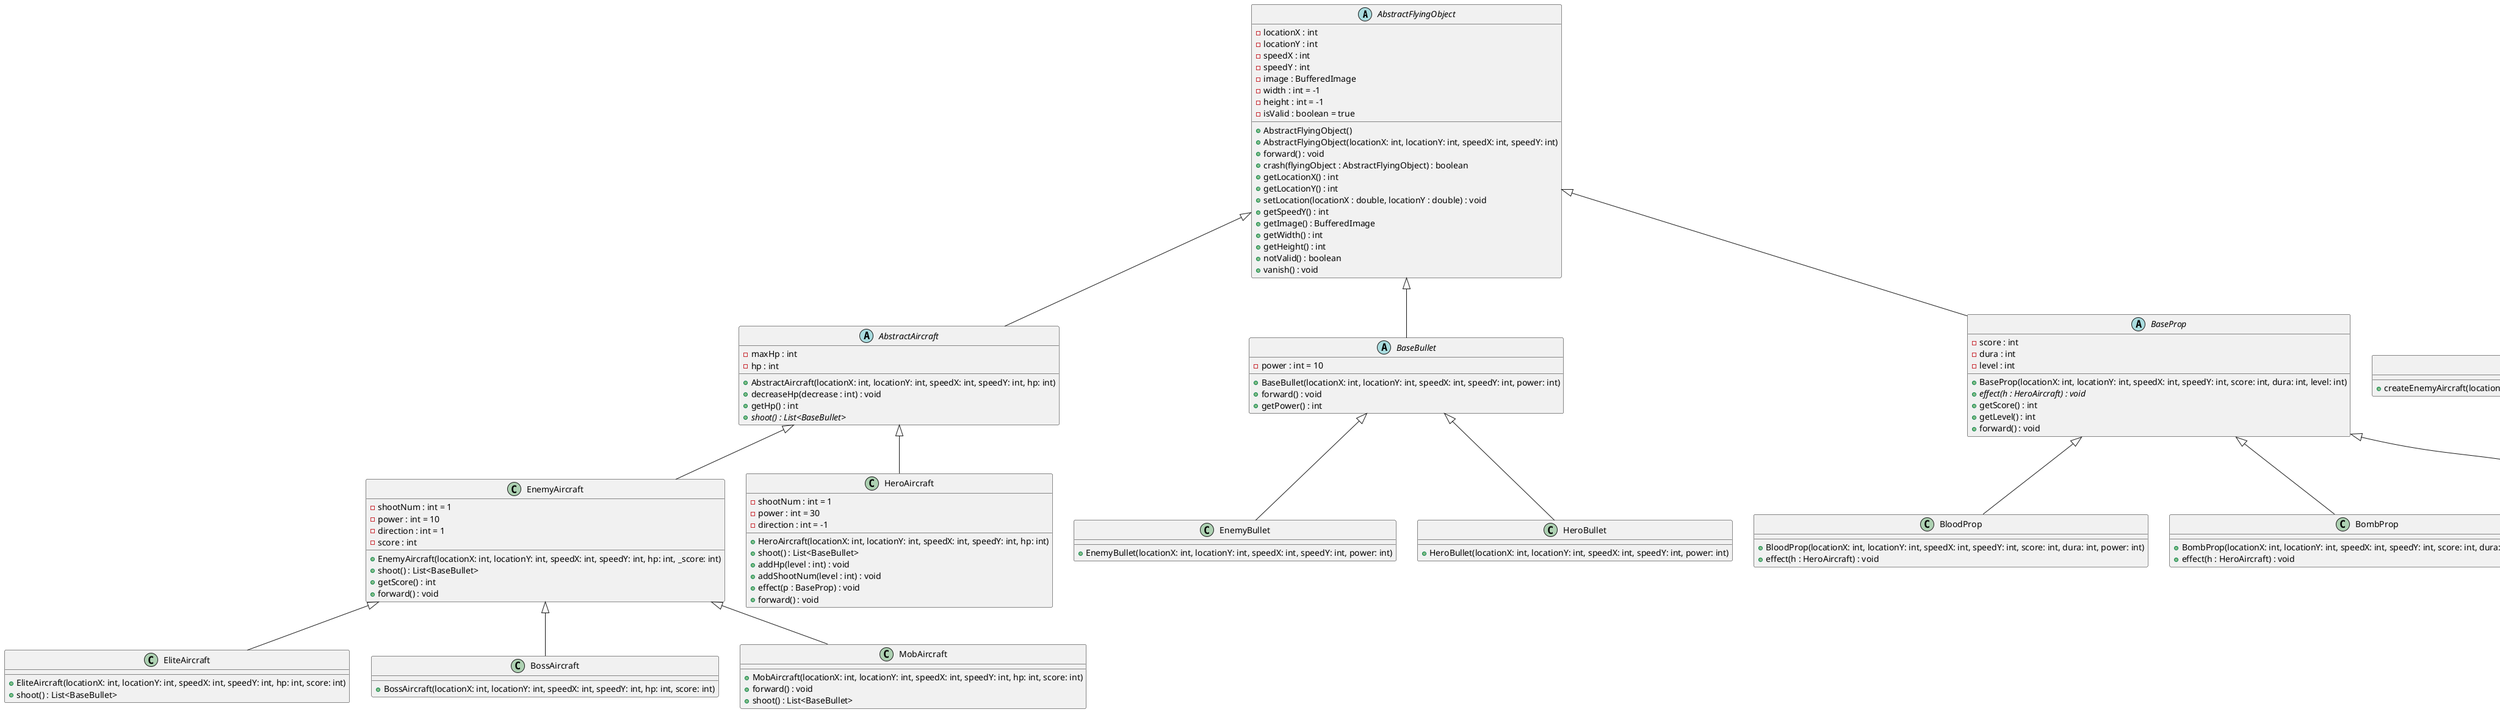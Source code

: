 @startuml
abstract class AbstractFlyingObject {
    - locationX : int
    - locationY : int
    - speedX : int
    - speedY : int
    - image : BufferedImage
    - width : int = -1
    - height : int = -1
    - isValid : boolean = true

    + AbstractFlyingObject()
    + AbstractFlyingObject(locationX: int, locationY: int, speedX: int, speedY: int)
    + forward() : void
    + crash(flyingObject : AbstractFlyingObject) : boolean
    + getLocationX() : int
    + getLocationY() : int
    + setLocation(locationX : double, locationY : double) : void
    + getSpeedY() : int
    + getImage() : BufferedImage
    + getWidth() : int
    + getHeight() : int
    + notValid() : boolean
    + vanish() : void
}

abstract class AbstractAircraft extends AbstractFlyingObject {
    - maxHp : int
    - hp : int

    + AbstractAircraft(locationX: int, locationY: int, speedX: int, speedY: int, hp: int)
    + decreaseHp(decrease : int) : void
    + getHp() : int
    {abstract} + shoot() : List<BaseBullet>
}

class EnemyAircraft extends AbstractAircraft {
    - shootNum : int = 1
    - power : int = 10
    - direction : int = 1
    - score : int

    + EnemyAircraft(locationX: int, locationY: int, speedX: int, speedY: int, hp: int, _score: int)
    + shoot() : List<BaseBullet>
    + getScore() : int
    + forward() : void
}

class HeroAircraft extends AbstractAircraft {
    - shootNum : int = 1
    - power : int = 30
    - direction : int = -1

    + HeroAircraft(locationX: int, locationY: int, speedX: int, speedY: int, hp: int)
    + shoot() : List<BaseBullet>
    + addHp(level : int) : void
    + addShootNum(level : int) : void
    + effect(p : BaseProp) : void
    + forward() : void
}

class EliteAircraft extends EnemyAircraft {
    + EliteAircraft(locationX: int, locationY: int, speedX: int, speedY: int, hp: int, score: int)
    + shoot() : List<BaseBullet>
}

class BossAircraft extends EnemyAircraft {
    + BossAircraft(locationX: int, locationY: int, speedX: int, speedY: int, hp: int, score: int)
}

class MobAircraft extends EnemyAircraft {
    + MobAircraft(locationX: int, locationY: int, speedX: int, speedY: int, hp: int, score: int)
    + forward() : void
    + shoot() : List<BaseBullet>
}

abstract class BaseBullet extends AbstractFlyingObject {
    - power : int = 10

    + BaseBullet(locationX: int, locationY: int, speedX: int, speedY: int, power: int)
    + forward() : void
    + getPower() : int
}

class EnemyBullet extends BaseBullet {
    + EnemyBullet(locationX: int, locationY: int, speedX: int, speedY: int, power: int)
}

class HeroBullet extends BaseBullet {
    + HeroBullet(locationX: int, locationY: int, speedX: int, speedY: int, power: int)
}

abstract class BaseProp extends AbstractFlyingObject {
    - score : int
    - dura : int
    - level : int

    + BaseProp(locationX: int, locationY: int, speedX: int, speedY: int, score: int, dura: int, level: int)
    {abstract} + effect(h : HeroAircraft) : void
    + getScore() : int
    + getLevel() : int
    + forward() : void
}

class BloodProp extends BaseProp {
    + BloodProp(locationX: int, locationY: int, speedX: int, speedY: int, score: int, dura: int, power: int)
    + effect(h : HeroAircraft) : void
}

class BombProp extends BaseProp {
    + BombProp(locationX: int, locationY: int, speedX: int, speedY: int, score: int, dura: int, power: int)
    + effect(h : HeroAircraft) : void
}

class BulletProp extends BaseProp {
    + BulletProp(locationX: int, locationY: int, speedX: int, speedY: int, score: int, dura: int, power: int)
    + effect(h : HeroAircraft) : void
}

interface IEnemyAircraftFactory {
    + createEnemyAircraft(locationX: int, locationY: int, speedX: int, speedY: int, hp: int, score: int) : EnemyAircraft
}

class BossEnemyFactory implements IEnemyAircraftFactory {
    + createEnemyAircraft(locationX: int, locationY: int, speedX: int, speedY: int, hp: int, score: int) : EnemyAircraft
}

class EliteEnemyFactory implements IEnemyAircraftFactory {
    + createEnemyAircraft(locationX: int, locationY: int, speedX: int, speedY: int, hp: int, score: int) : EnemyAircraft
}

class MobEnemyFactory implements IEnemyAircraftFactory {
    + createEnemyAircraft(locationX: int, locationY: int, speedX: int, speedY: int, hp: int, score: int) : EnemyAircraft
}

interface IPropFactory {
    + createProp(locationX: int, locationY: int, speedX: int, speedY: int, score: int, dura: int, level: int) : BaseProp
}

class BloodPropFactory implements IPropFactory {
    + createProp(locationX: int, locationY: int, speedX: int, speedY: int, score: int, dura: int, power: int) : BaseProp
}

class BombPropFactory implements IPropFactory {
    + createProp(locationX: int, locationY: int, speedX: int, speedY: int, score: int, dura: int, power: int) : BaseProp
}

class BulletPropFactory implements IPropFactory {
    + createProp(locationX: int, locationY: int, speedX: int, speedY: int, score: int, dura: int, power: int) : BaseProp
}

@enduml
